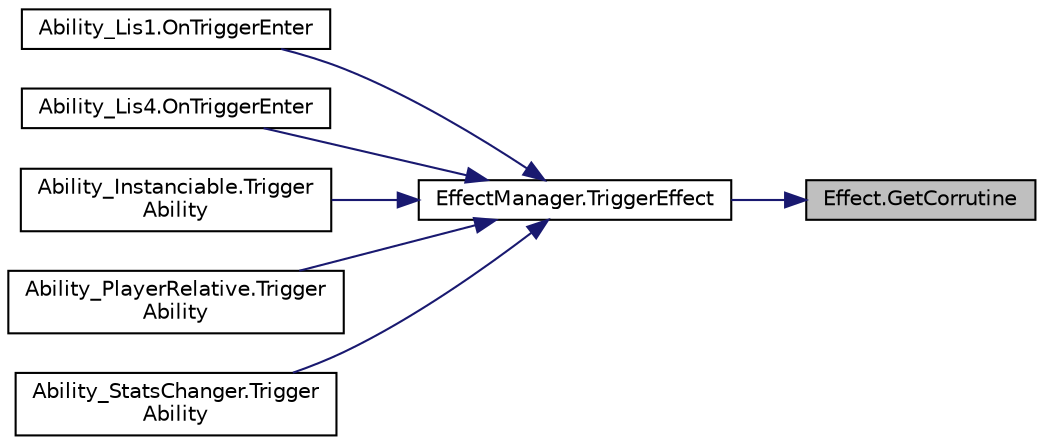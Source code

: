 digraph "Effect.GetCorrutine"
{
 // INTERACTIVE_SVG=YES
 // LATEX_PDF_SIZE
  edge [fontname="Helvetica",fontsize="10",labelfontname="Helvetica",labelfontsize="10"];
  node [fontname="Helvetica",fontsize="10",shape=record];
  rankdir="RL";
  Node1 [label="Effect.GetCorrutine",height=0.2,width=0.4,color="black", fillcolor="grey75", style="filled", fontcolor="black",tooltip=" "];
  Node1 -> Node2 [dir="back",color="midnightblue",fontsize="10",style="solid",fontname="Helvetica"];
  Node2 [label="EffectManager.TriggerEffect",height=0.2,width=0.4,color="black", fillcolor="white", style="filled",URL="$class_effect_manager.html#a921aed9a2553637cdd387d3075150709",tooltip="Starts an Effect to the entity who has this EffectManager."];
  Node2 -> Node3 [dir="back",color="midnightblue",fontsize="10",style="solid",fontname="Helvetica"];
  Node3 [label="Ability_Lis1.OnTriggerEnter",height=0.2,width=0.4,color="black", fillcolor="white", style="filled",URL="$class_ability___lis1.html#afd1d7924ca79144a0e19a84705b7590e",tooltip=" "];
  Node2 -> Node4 [dir="back",color="midnightblue",fontsize="10",style="solid",fontname="Helvetica"];
  Node4 [label="Ability_Lis4.OnTriggerEnter",height=0.2,width=0.4,color="black", fillcolor="white", style="filled",URL="$class_ability___lis4.html#a4497c50ddbd3f508448a76a1eafdd203",tooltip=" "];
  Node2 -> Node5 [dir="back",color="midnightblue",fontsize="10",style="solid",fontname="Helvetica"];
  Node5 [label="Ability_Instanciable.Trigger\lAbility",height=0.2,width=0.4,color="black", fillcolor="white", style="filled",URL="$class_ability___instanciable.html#a2874cb997047ff431148d036aa06e163",tooltip=" "];
  Node2 -> Node6 [dir="back",color="midnightblue",fontsize="10",style="solid",fontname="Helvetica"];
  Node6 [label="Ability_PlayerRelative.Trigger\lAbility",height=0.2,width=0.4,color="black", fillcolor="white", style="filled",URL="$class_ability___player_relative.html#a147af83cdc2b932f749d96e9974260fa",tooltip=" "];
  Node2 -> Node7 [dir="back",color="midnightblue",fontsize="10",style="solid",fontname="Helvetica"];
  Node7 [label="Ability_StatsChanger.Trigger\lAbility",height=0.2,width=0.4,color="black", fillcolor="white", style="filled",URL="$class_ability___stats_changer.html#a9b5d2b57c9e1369ec89ff50b9818d1b6",tooltip=" "];
}
